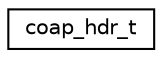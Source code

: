 digraph "Graphical Class Hierarchy"
{
 // LATEX_PDF_SIZE
  edge [fontname="Helvetica",fontsize="10",labelfontname="Helvetica",labelfontsize="10"];
  node [fontname="Helvetica",fontsize="10",shape=record];
  rankdir="LR";
  Node0 [label="coap_hdr_t",height=0.2,width=0.4,color="black", fillcolor="white", style="filled",URL="$structcoap__hdr__t.html",tooltip="Raw CoAP PDU header structure."];
}
